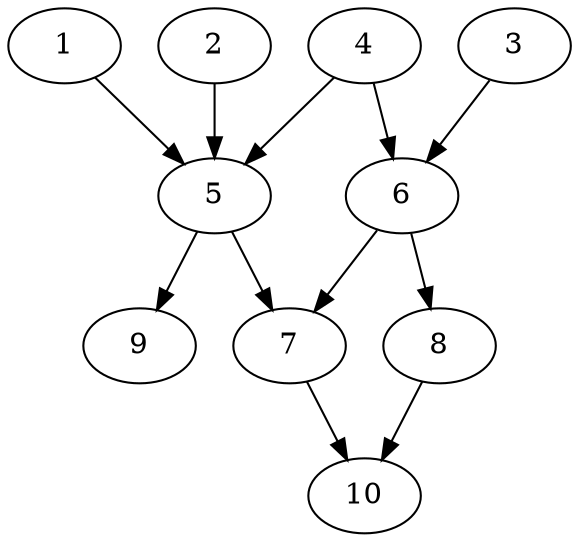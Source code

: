 // DAG automatically generated by daggen at Thu Oct  3 13:58:05 2019
// ./daggen --dot -n 10 --ccr 0.3 --fat 0.5 --regular 0.5 --density 0.6 --mindata 5242880 --maxdata 52428800 
digraph G {
  1 [size="142660267", alpha="0.04", expect_size="42798080"] 
  1 -> 5 [size ="42798080"]
  2 [size="104086187", alpha="0.04", expect_size="31225856"] 
  2 -> 5 [size ="31225856"]
  3 [size="85507413", alpha="0.09", expect_size="25652224"] 
  3 -> 6 [size ="25652224"]
  4 [size="36297387", alpha="0.03", expect_size="10889216"] 
  4 -> 5 [size ="10889216"]
  4 -> 6 [size ="10889216"]
  5 [size="96303787", alpha="0.03", expect_size="28891136"] 
  5 -> 7 [size ="28891136"]
  5 -> 9 [size ="28891136"]
  6 [size="116217173", alpha="0.10", expect_size="34865152"] 
  6 -> 7 [size ="34865152"]
  6 -> 8 [size ="34865152"]
  7 [size="73932800", alpha="0.17", expect_size="22179840"] 
  7 -> 10 [size ="22179840"]
  8 [size="130140160", alpha="0.15", expect_size="39042048"] 
  8 -> 10 [size ="39042048"]
  9 [size="35880960", alpha="0.18", expect_size="10764288"] 
  10 [size="174066347", alpha="0.09", expect_size="52219904"] 
}
